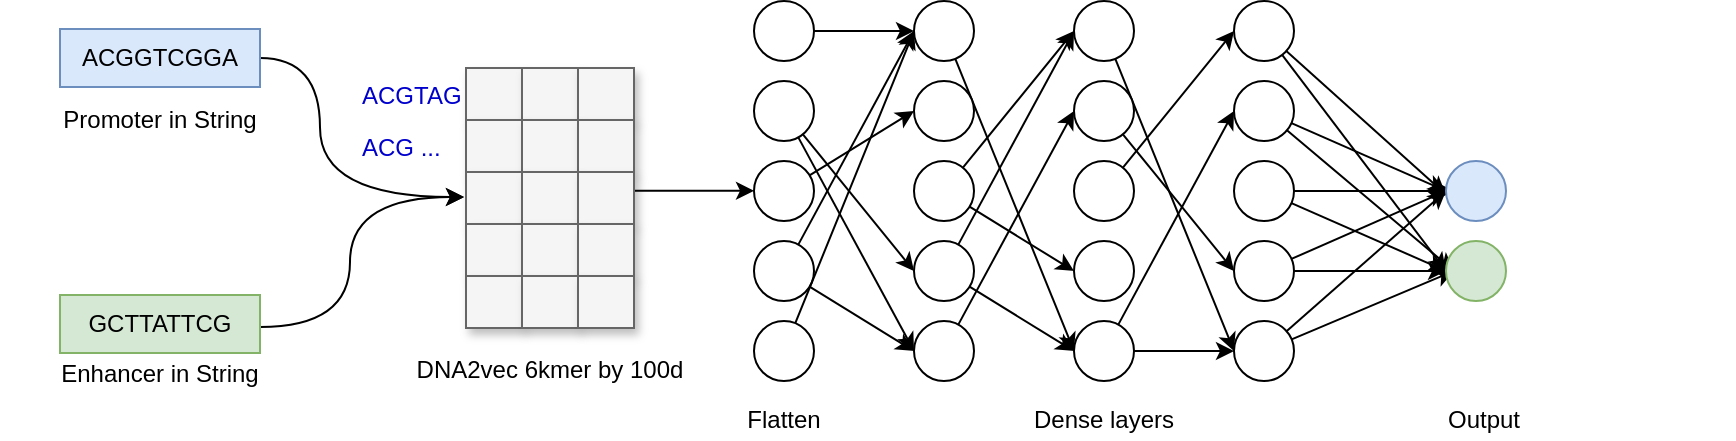 <mxfile version="14.8.5" type="github">
  <diagram id="gIogGsXuzQi1VI0tjLUq" name="Page-1">
    <mxGraphModel dx="569" dy="305" grid="1" gridSize="10" guides="1" tooltips="1" connect="1" arrows="1" fold="1" page="1" pageScale="1" pageWidth="4681" pageHeight="3300" math="0" shadow="0">
      <root>
        <mxCell id="0" />
        <mxCell id="1" parent="0" />
        <mxCell id="Njo-u3qWFfw8xSDJ6qZh-140" style="edgeStyle=none;rounded=0;orthogonalLoop=1;jettySize=auto;html=1;entryX=0;entryY=0.5;entryDx=0;entryDy=0;" edge="1" parent="1" source="Njo-u3qWFfw8xSDJ6qZh-141" target="Njo-u3qWFfw8xSDJ6qZh-153">
          <mxGeometry relative="1" as="geometry" />
        </mxCell>
        <mxCell id="Njo-u3qWFfw8xSDJ6qZh-141" value="" style="ellipse;whiteSpace=wrap;html=1;aspect=fixed;" vertex="1" parent="1">
          <mxGeometry x="660" y="228.5" width="30" height="30" as="geometry" />
        </mxCell>
        <mxCell id="Njo-u3qWFfw8xSDJ6qZh-142" style="edgeStyle=none;rounded=1;jumpSize=20;orthogonalLoop=1;jettySize=auto;html=1;entryX=0;entryY=0.5;entryDx=0;entryDy=0;strokeWidth=1;" edge="1" parent="1" source="Njo-u3qWFfw8xSDJ6qZh-144" target="Njo-u3qWFfw8xSDJ6qZh-162">
          <mxGeometry relative="1" as="geometry" />
        </mxCell>
        <mxCell id="Njo-u3qWFfw8xSDJ6qZh-143" style="edgeStyle=none;rounded=1;jumpSize=20;orthogonalLoop=1;jettySize=auto;html=1;entryX=0;entryY=0.5;entryDx=0;entryDy=0;strokeWidth=1;" edge="1" parent="1" source="Njo-u3qWFfw8xSDJ6qZh-144" target="Njo-u3qWFfw8xSDJ6qZh-160">
          <mxGeometry relative="1" as="geometry" />
        </mxCell>
        <mxCell id="Njo-u3qWFfw8xSDJ6qZh-144" value="" style="ellipse;whiteSpace=wrap;html=1;aspect=fixed;" vertex="1" parent="1">
          <mxGeometry x="660" y="268.5" width="30" height="30" as="geometry" />
        </mxCell>
        <mxCell id="Njo-u3qWFfw8xSDJ6qZh-145" style="rounded=1;jumpSize=20;orthogonalLoop=1;jettySize=auto;html=1;entryX=0;entryY=0.5;entryDx=0;entryDy=0;strokeWidth=1;" edge="1" parent="1" source="Njo-u3qWFfw8xSDJ6qZh-146" target="Njo-u3qWFfw8xSDJ6qZh-154">
          <mxGeometry relative="1" as="geometry" />
        </mxCell>
        <mxCell id="Njo-u3qWFfw8xSDJ6qZh-146" value="" style="ellipse;whiteSpace=wrap;html=1;aspect=fixed;" vertex="1" parent="1">
          <mxGeometry x="660" y="308.5" width="30" height="30" as="geometry" />
        </mxCell>
        <mxCell id="Njo-u3qWFfw8xSDJ6qZh-147" style="rounded=1;jumpSize=20;orthogonalLoop=1;jettySize=auto;html=1;entryX=0;entryY=0.5;entryDx=0;entryDy=0;strokeWidth=1;" edge="1" parent="1" source="Njo-u3qWFfw8xSDJ6qZh-149" target="Njo-u3qWFfw8xSDJ6qZh-153">
          <mxGeometry relative="1" as="geometry" />
        </mxCell>
        <mxCell id="Njo-u3qWFfw8xSDJ6qZh-148" style="edgeStyle=none;rounded=1;jumpSize=20;orthogonalLoop=1;jettySize=auto;html=1;entryX=0;entryY=0.5;entryDx=0;entryDy=0;strokeWidth=1;" edge="1" parent="1" source="Njo-u3qWFfw8xSDJ6qZh-149" target="Njo-u3qWFfw8xSDJ6qZh-162">
          <mxGeometry relative="1" as="geometry" />
        </mxCell>
        <mxCell id="Njo-u3qWFfw8xSDJ6qZh-149" value="" style="ellipse;whiteSpace=wrap;html=1;aspect=fixed;" vertex="1" parent="1">
          <mxGeometry x="660" y="348.5" width="30" height="30" as="geometry" />
        </mxCell>
        <mxCell id="Njo-u3qWFfw8xSDJ6qZh-150" style="edgeStyle=none;rounded=1;jumpSize=20;orthogonalLoop=1;jettySize=auto;html=1;entryX=0;entryY=0.5;entryDx=0;entryDy=0;strokeWidth=1;" edge="1" parent="1" source="Njo-u3qWFfw8xSDJ6qZh-151" target="Njo-u3qWFfw8xSDJ6qZh-153">
          <mxGeometry relative="1" as="geometry" />
        </mxCell>
        <mxCell id="Njo-u3qWFfw8xSDJ6qZh-151" value="" style="ellipse;whiteSpace=wrap;html=1;aspect=fixed;" vertex="1" parent="1">
          <mxGeometry x="660" y="388.5" width="30" height="30" as="geometry" />
        </mxCell>
        <mxCell id="Njo-u3qWFfw8xSDJ6qZh-152" style="edgeStyle=none;rounded=1;jumpSize=20;orthogonalLoop=1;jettySize=auto;html=1;entryX=0;entryY=0.5;entryDx=0;entryDy=0;strokeWidth=1;" edge="1" parent="1" source="Njo-u3qWFfw8xSDJ6qZh-153" target="Njo-u3qWFfw8xSDJ6qZh-174">
          <mxGeometry relative="1" as="geometry" />
        </mxCell>
        <mxCell id="Njo-u3qWFfw8xSDJ6qZh-153" value="" style="ellipse;whiteSpace=wrap;html=1;aspect=fixed;" vertex="1" parent="1">
          <mxGeometry x="740" y="228.5" width="30" height="30" as="geometry" />
        </mxCell>
        <mxCell id="Njo-u3qWFfw8xSDJ6qZh-154" value="" style="ellipse;whiteSpace=wrap;html=1;aspect=fixed;" vertex="1" parent="1">
          <mxGeometry x="740" y="268.5" width="30" height="30" as="geometry" />
        </mxCell>
        <mxCell id="Njo-u3qWFfw8xSDJ6qZh-155" style="edgeStyle=none;rounded=1;jumpSize=20;orthogonalLoop=1;jettySize=auto;html=1;entryX=0;entryY=0.5;entryDx=0;entryDy=0;strokeWidth=1;" edge="1" parent="1" source="Njo-u3qWFfw8xSDJ6qZh-157" target="Njo-u3qWFfw8xSDJ6qZh-171">
          <mxGeometry relative="1" as="geometry" />
        </mxCell>
        <mxCell id="Njo-u3qWFfw8xSDJ6qZh-156" style="edgeStyle=none;rounded=1;jumpSize=20;orthogonalLoop=1;jettySize=auto;html=1;entryX=0;entryY=0.5;entryDx=0;entryDy=0;strokeWidth=1;" edge="1" parent="1" source="Njo-u3qWFfw8xSDJ6qZh-157" target="Njo-u3qWFfw8xSDJ6qZh-166">
          <mxGeometry relative="1" as="geometry" />
        </mxCell>
        <mxCell id="Njo-u3qWFfw8xSDJ6qZh-157" value="" style="ellipse;whiteSpace=wrap;html=1;aspect=fixed;" vertex="1" parent="1">
          <mxGeometry x="740" y="308.5" width="30" height="30" as="geometry" />
        </mxCell>
        <mxCell id="Njo-u3qWFfw8xSDJ6qZh-158" style="edgeStyle=none;rounded=1;jumpSize=20;orthogonalLoop=1;jettySize=auto;html=1;entryX=0;entryY=0.5;entryDx=0;entryDy=0;strokeWidth=1;" edge="1" parent="1" source="Njo-u3qWFfw8xSDJ6qZh-160" target="Njo-u3qWFfw8xSDJ6qZh-166">
          <mxGeometry relative="1" as="geometry" />
        </mxCell>
        <mxCell id="Njo-u3qWFfw8xSDJ6qZh-159" style="edgeStyle=none;rounded=1;jumpSize=20;orthogonalLoop=1;jettySize=auto;html=1;entryX=0;entryY=0.5;entryDx=0;entryDy=0;strokeWidth=1;" edge="1" parent="1" source="Njo-u3qWFfw8xSDJ6qZh-160" target="Njo-u3qWFfw8xSDJ6qZh-174">
          <mxGeometry relative="1" as="geometry" />
        </mxCell>
        <mxCell id="Njo-u3qWFfw8xSDJ6qZh-160" value="" style="ellipse;whiteSpace=wrap;html=1;aspect=fixed;" vertex="1" parent="1">
          <mxGeometry x="740" y="348.5" width="30" height="30" as="geometry" />
        </mxCell>
        <mxCell id="Njo-u3qWFfw8xSDJ6qZh-161" style="edgeStyle=none;rounded=1;jumpSize=20;orthogonalLoop=1;jettySize=auto;html=1;entryX=0;entryY=0.5;entryDx=0;entryDy=0;strokeWidth=1;" edge="1" parent="1" source="Njo-u3qWFfw8xSDJ6qZh-162" target="Njo-u3qWFfw8xSDJ6qZh-168">
          <mxGeometry relative="1" as="geometry" />
        </mxCell>
        <mxCell id="Njo-u3qWFfw8xSDJ6qZh-162" value="" style="ellipse;whiteSpace=wrap;html=1;aspect=fixed;" vertex="1" parent="1">
          <mxGeometry x="740" y="388.5" width="30" height="30" as="geometry" />
        </mxCell>
        <mxCell id="Njo-u3qWFfw8xSDJ6qZh-163" value="Dense layers" style="text;html=1;strokeColor=none;fillColor=none;align=center;verticalAlign=middle;whiteSpace=wrap;rounded=0;" vertex="1" parent="1">
          <mxGeometry x="710" y="427.5" width="250" height="20" as="geometry" />
        </mxCell>
        <mxCell id="Njo-u3qWFfw8xSDJ6qZh-164" value="Flatten" style="text;html=1;strokeColor=none;fillColor=none;align=center;verticalAlign=middle;whiteSpace=wrap;rounded=0;" vertex="1" parent="1">
          <mxGeometry x="550" y="427.5" width="250" height="20" as="geometry" />
        </mxCell>
        <mxCell id="Njo-u3qWFfw8xSDJ6qZh-165" style="edgeStyle=none;rounded=1;jumpSize=20;orthogonalLoop=1;jettySize=auto;html=1;entryX=0;entryY=0.5;entryDx=0;entryDy=0;strokeWidth=1;" edge="1" parent="1" source="Njo-u3qWFfw8xSDJ6qZh-166" target="Njo-u3qWFfw8xSDJ6qZh-189">
          <mxGeometry relative="1" as="geometry" />
        </mxCell>
        <mxCell id="Njo-u3qWFfw8xSDJ6qZh-166" value="" style="ellipse;whiteSpace=wrap;html=1;aspect=fixed;" vertex="1" parent="1">
          <mxGeometry x="820" y="228.5" width="30" height="30" as="geometry" />
        </mxCell>
        <mxCell id="Njo-u3qWFfw8xSDJ6qZh-167" style="edgeStyle=none;rounded=1;jumpSize=20;orthogonalLoop=1;jettySize=auto;html=1;entryX=0;entryY=0.5;entryDx=0;entryDy=0;strokeWidth=1;" edge="1" parent="1" source="Njo-u3qWFfw8xSDJ6qZh-168" target="Njo-u3qWFfw8xSDJ6qZh-186">
          <mxGeometry relative="1" as="geometry" />
        </mxCell>
        <mxCell id="Njo-u3qWFfw8xSDJ6qZh-168" value="" style="ellipse;whiteSpace=wrap;html=1;aspect=fixed;" vertex="1" parent="1">
          <mxGeometry x="820" y="268.5" width="30" height="30" as="geometry" />
        </mxCell>
        <mxCell id="Njo-u3qWFfw8xSDJ6qZh-169" style="edgeStyle=none;rounded=1;jumpSize=20;orthogonalLoop=1;jettySize=auto;html=1;entryX=0;entryY=0.5;entryDx=0;entryDy=0;strokeWidth=1;" edge="1" parent="1" source="Njo-u3qWFfw8xSDJ6qZh-170" target="Njo-u3qWFfw8xSDJ6qZh-177">
          <mxGeometry relative="1" as="geometry" />
        </mxCell>
        <mxCell id="Njo-u3qWFfw8xSDJ6qZh-170" value="" style="ellipse;whiteSpace=wrap;html=1;aspect=fixed;" vertex="1" parent="1">
          <mxGeometry x="820" y="308.5" width="30" height="30" as="geometry" />
        </mxCell>
        <mxCell id="Njo-u3qWFfw8xSDJ6qZh-171" value="" style="ellipse;whiteSpace=wrap;html=1;aspect=fixed;" vertex="1" parent="1">
          <mxGeometry x="820" y="348.5" width="30" height="30" as="geometry" />
        </mxCell>
        <mxCell id="Njo-u3qWFfw8xSDJ6qZh-172" style="edgeStyle=none;rounded=1;jumpSize=20;orthogonalLoop=1;jettySize=auto;html=1;entryX=0;entryY=0.5;entryDx=0;entryDy=0;strokeWidth=1;" edge="1" parent="1" source="Njo-u3qWFfw8xSDJ6qZh-174" target="Njo-u3qWFfw8xSDJ6qZh-180">
          <mxGeometry relative="1" as="geometry" />
        </mxCell>
        <mxCell id="Njo-u3qWFfw8xSDJ6qZh-173" style="edgeStyle=none;rounded=1;jumpSize=20;orthogonalLoop=1;jettySize=auto;html=1;entryX=0;entryY=0.5;entryDx=0;entryDy=0;strokeWidth=1;" edge="1" parent="1" source="Njo-u3qWFfw8xSDJ6qZh-174" target="Njo-u3qWFfw8xSDJ6qZh-189">
          <mxGeometry relative="1" as="geometry" />
        </mxCell>
        <mxCell id="Njo-u3qWFfw8xSDJ6qZh-174" value="" style="ellipse;whiteSpace=wrap;html=1;aspect=fixed;" vertex="1" parent="1">
          <mxGeometry x="820" y="388.5" width="30" height="30" as="geometry" />
        </mxCell>
        <mxCell id="Njo-u3qWFfw8xSDJ6qZh-175" style="edgeStyle=none;rounded=1;jumpSize=20;orthogonalLoop=1;jettySize=auto;html=1;entryX=0;entryY=0.5;entryDx=0;entryDy=0;strokeWidth=1;" edge="1" parent="1" source="Njo-u3qWFfw8xSDJ6qZh-177" target="Njo-u3qWFfw8xSDJ6qZh-192">
          <mxGeometry relative="1" as="geometry" />
        </mxCell>
        <mxCell id="Njo-u3qWFfw8xSDJ6qZh-176" style="edgeStyle=none;rounded=1;jumpSize=20;orthogonalLoop=1;jettySize=auto;html=1;strokeWidth=1;entryX=-0.001;entryY=0.557;entryDx=0;entryDy=0;entryPerimeter=0;" edge="1" parent="1" source="Njo-u3qWFfw8xSDJ6qZh-177" target="Njo-u3qWFfw8xSDJ6qZh-191">
          <mxGeometry relative="1" as="geometry">
            <mxPoint x="1000" y="323.5" as="targetPoint" />
          </mxGeometry>
        </mxCell>
        <mxCell id="Njo-u3qWFfw8xSDJ6qZh-177" value="" style="ellipse;whiteSpace=wrap;html=1;aspect=fixed;" vertex="1" parent="1">
          <mxGeometry x="900" y="228.5" width="30" height="30" as="geometry" />
        </mxCell>
        <mxCell id="Njo-u3qWFfw8xSDJ6qZh-178" style="edgeStyle=none;rounded=1;jumpSize=20;orthogonalLoop=1;jettySize=auto;html=1;entryX=0;entryY=0.5;entryDx=0;entryDy=0;strokeWidth=1;" edge="1" parent="1" source="Njo-u3qWFfw8xSDJ6qZh-180" target="Njo-u3qWFfw8xSDJ6qZh-191">
          <mxGeometry relative="1" as="geometry" />
        </mxCell>
        <mxCell id="Njo-u3qWFfw8xSDJ6qZh-179" style="edgeStyle=none;rounded=1;jumpSize=20;orthogonalLoop=1;jettySize=auto;html=1;strokeWidth=1;" edge="1" parent="1" source="Njo-u3qWFfw8xSDJ6qZh-180">
          <mxGeometry relative="1" as="geometry">
            <mxPoint x="1010" y="363.5" as="targetPoint" />
          </mxGeometry>
        </mxCell>
        <mxCell id="Njo-u3qWFfw8xSDJ6qZh-180" value="" style="ellipse;whiteSpace=wrap;html=1;aspect=fixed;" vertex="1" parent="1">
          <mxGeometry x="900" y="268.5" width="30" height="30" as="geometry" />
        </mxCell>
        <mxCell id="Njo-u3qWFfw8xSDJ6qZh-181" style="edgeStyle=none;rounded=1;jumpSize=20;orthogonalLoop=1;jettySize=auto;html=1;entryX=0;entryY=0.5;entryDx=0;entryDy=0;strokeWidth=1;" edge="1" parent="1" source="Njo-u3qWFfw8xSDJ6qZh-183" target="Njo-u3qWFfw8xSDJ6qZh-192">
          <mxGeometry relative="1" as="geometry" />
        </mxCell>
        <mxCell id="Njo-u3qWFfw8xSDJ6qZh-182" style="edgeStyle=none;rounded=1;jumpSize=20;orthogonalLoop=1;jettySize=auto;html=1;strokeWidth=1;" edge="1" parent="1" source="Njo-u3qWFfw8xSDJ6qZh-183">
          <mxGeometry relative="1" as="geometry">
            <mxPoint x="1010" y="323.5" as="targetPoint" />
          </mxGeometry>
        </mxCell>
        <mxCell id="Njo-u3qWFfw8xSDJ6qZh-183" value="" style="ellipse;whiteSpace=wrap;html=1;aspect=fixed;" vertex="1" parent="1">
          <mxGeometry x="900" y="308.5" width="30" height="30" as="geometry" />
        </mxCell>
        <mxCell id="Njo-u3qWFfw8xSDJ6qZh-184" style="edgeStyle=none;rounded=1;jumpSize=20;orthogonalLoop=1;jettySize=auto;html=1;entryX=0;entryY=0.5;entryDx=0;entryDy=0;strokeWidth=1;" edge="1" parent="1" source="Njo-u3qWFfw8xSDJ6qZh-186" target="Njo-u3qWFfw8xSDJ6qZh-191">
          <mxGeometry relative="1" as="geometry" />
        </mxCell>
        <mxCell id="Njo-u3qWFfw8xSDJ6qZh-185" style="edgeStyle=none;rounded=1;jumpSize=20;orthogonalLoop=1;jettySize=auto;html=1;strokeWidth=1;entryX=0;entryY=0.5;entryDx=0;entryDy=0;" edge="1" parent="1" source="Njo-u3qWFfw8xSDJ6qZh-186" target="Njo-u3qWFfw8xSDJ6qZh-192">
          <mxGeometry relative="1" as="geometry">
            <mxPoint x="1000" y="363.5" as="targetPoint" />
          </mxGeometry>
        </mxCell>
        <mxCell id="Njo-u3qWFfw8xSDJ6qZh-186" value="" style="ellipse;whiteSpace=wrap;html=1;aspect=fixed;" vertex="1" parent="1">
          <mxGeometry x="900" y="348.5" width="30" height="30" as="geometry" />
        </mxCell>
        <mxCell id="Njo-u3qWFfw8xSDJ6qZh-187" style="edgeStyle=none;rounded=1;jumpSize=20;orthogonalLoop=1;jettySize=auto;html=1;strokeWidth=1;" edge="1" parent="1" source="Njo-u3qWFfw8xSDJ6qZh-189">
          <mxGeometry relative="1" as="geometry">
            <mxPoint x="1010" y="363.5" as="targetPoint" />
          </mxGeometry>
        </mxCell>
        <mxCell id="Njo-u3qWFfw8xSDJ6qZh-188" style="edgeStyle=none;rounded=1;jumpSize=20;orthogonalLoop=1;jettySize=auto;html=1;strokeWidth=1;entryX=0;entryY=0.5;entryDx=0;entryDy=0;" edge="1" parent="1" source="Njo-u3qWFfw8xSDJ6qZh-189" target="Njo-u3qWFfw8xSDJ6qZh-191">
          <mxGeometry relative="1" as="geometry">
            <mxPoint x="1000" y="323.5" as="targetPoint" />
          </mxGeometry>
        </mxCell>
        <mxCell id="Njo-u3qWFfw8xSDJ6qZh-189" value="" style="ellipse;whiteSpace=wrap;html=1;aspect=fixed;" vertex="1" parent="1">
          <mxGeometry x="900" y="388.5" width="30" height="30" as="geometry" />
        </mxCell>
        <mxCell id="Njo-u3qWFfw8xSDJ6qZh-190" value="&lt;div&gt;Output&lt;/div&gt;" style="text;html=1;strokeColor=none;fillColor=none;align=center;verticalAlign=middle;whiteSpace=wrap;rounded=0;" vertex="1" parent="1">
          <mxGeometry x="900" y="427.5" width="250" height="20" as="geometry" />
        </mxCell>
        <mxCell id="Njo-u3qWFfw8xSDJ6qZh-191" value="" style="ellipse;whiteSpace=wrap;html=1;aspect=fixed;fillColor=#dae8fc;strokeColor=#6c8ebf;" vertex="1" parent="1">
          <mxGeometry x="1006" y="308.5" width="30" height="30" as="geometry" />
        </mxCell>
        <mxCell id="Njo-u3qWFfw8xSDJ6qZh-192" value="" style="ellipse;whiteSpace=wrap;html=1;aspect=fixed;fillColor=#d5e8d4;strokeColor=#82b366;" vertex="1" parent="1">
          <mxGeometry x="1006" y="348.5" width="30" height="30" as="geometry" />
        </mxCell>
        <mxCell id="Njo-u3qWFfw8xSDJ6qZh-193" style="edgeStyle=orthogonalEdgeStyle;curved=1;rounded=0;orthogonalLoop=1;jettySize=auto;html=1;entryX=0;entryY=0;entryDx=0;entryDy=0;exitX=1;exitY=0.5;exitDx=0;exitDy=0;" edge="1" parent="1">
          <mxGeometry relative="1" as="geometry">
            <Array as="points">
              <mxPoint x="443" y="257.5" />
              <mxPoint x="443" y="326.5" />
            </Array>
            <mxPoint x="413" y="257" as="sourcePoint" />
            <mxPoint x="515" y="326.5" as="targetPoint" />
          </mxGeometry>
        </mxCell>
        <mxCell id="Njo-u3qWFfw8xSDJ6qZh-194" value="&lt;div&gt;Promoter in String&lt;/div&gt;" style="text;html=1;strokeColor=none;fillColor=none;align=center;verticalAlign=middle;whiteSpace=wrap;rounded=0;" vertex="1" parent="1">
          <mxGeometry x="283" y="277.5" width="160" height="20" as="geometry" />
        </mxCell>
        <mxCell id="Njo-u3qWFfw8xSDJ6qZh-195" style="edgeStyle=orthogonalEdgeStyle;curved=1;rounded=0;orthogonalLoop=1;jettySize=auto;html=1;entryX=0;entryY=0;entryDx=0;entryDy=0;exitX=1;exitY=0.5;exitDx=0;exitDy=0;" edge="1" parent="1">
          <mxGeometry relative="1" as="geometry">
            <Array as="points">
              <mxPoint x="458" y="391.5" />
              <mxPoint x="458" y="326.5" />
            </Array>
            <mxPoint x="413" y="391.5" as="sourcePoint" />
            <mxPoint x="515" y="326.5" as="targetPoint" />
          </mxGeometry>
        </mxCell>
        <mxCell id="Njo-u3qWFfw8xSDJ6qZh-196" value="&lt;div&gt;Enhancer in String&lt;/div&gt;" style="text;html=1;strokeColor=none;fillColor=none;align=center;verticalAlign=middle;whiteSpace=wrap;rounded=0;" vertex="1" parent="1">
          <mxGeometry x="283" y="404.5" width="160" height="20" as="geometry" />
        </mxCell>
        <mxCell id="Njo-u3qWFfw8xSDJ6qZh-198" style="edgeStyle=orthogonalEdgeStyle;rounded=0;orthogonalLoop=1;jettySize=auto;html=1;" edge="1" parent="1">
          <mxGeometry relative="1" as="geometry">
            <mxPoint x="597" y="323.4" as="sourcePoint" />
            <mxPoint x="660" y="323.36" as="targetPoint" />
            <Array as="points">
              <mxPoint x="660" y="323.36" />
            </Array>
          </mxGeometry>
        </mxCell>
        <mxCell id="Njo-u3qWFfw8xSDJ6qZh-214" value="&lt;div&gt;ACGGTCGGA&lt;/div&gt;" style="text;html=1;strokeColor=#6c8ebf;fillColor=#dae8fc;align=center;verticalAlign=middle;whiteSpace=wrap;rounded=0;" vertex="1" parent="1">
          <mxGeometry x="313" y="242.5" width="100" height="29" as="geometry" />
        </mxCell>
        <mxCell id="Njo-u3qWFfw8xSDJ6qZh-215" value="GCTTATTCG" style="text;html=1;strokeColor=#82b366;fillColor=#d5e8d4;align=center;verticalAlign=middle;whiteSpace=wrap;rounded=0;" vertex="1" parent="1">
          <mxGeometry x="313" y="375.5" width="100" height="29" as="geometry" />
        </mxCell>
        <mxCell id="Njo-u3qWFfw8xSDJ6qZh-216" value="" style="rounded=0;whiteSpace=wrap;html=1;shadow=1;glass=0;sketch=0;fillColor=#f5f5f5;strokeColor=#666666;fontColor=#333333;" vertex="1" parent="1">
          <mxGeometry x="516" y="262" width="28" height="26" as="geometry" />
        </mxCell>
        <mxCell id="Njo-u3qWFfw8xSDJ6qZh-217" value="DNA2vec 6kmer by 100d" style="text;html=1;strokeColor=none;fillColor=none;align=center;verticalAlign=middle;whiteSpace=wrap;rounded=0;" vertex="1" parent="1">
          <mxGeometry x="478" y="403" width="160" height="20" as="geometry" />
        </mxCell>
        <mxCell id="Njo-u3qWFfw8xSDJ6qZh-218" value="" style="rounded=0;whiteSpace=wrap;html=1;shadow=1;glass=0;sketch=0;fillColor=#f5f5f5;strokeColor=#666666;fontColor=#333333;" vertex="1" parent="1">
          <mxGeometry x="544" y="262" width="28" height="26" as="geometry" />
        </mxCell>
        <mxCell id="Njo-u3qWFfw8xSDJ6qZh-219" value="" style="rounded=0;whiteSpace=wrap;html=1;shadow=1;glass=0;sketch=0;fillColor=#f5f5f5;strokeColor=#666666;fontColor=#333333;" vertex="1" parent="1">
          <mxGeometry x="572" y="262" width="28" height="26" as="geometry" />
        </mxCell>
        <mxCell id="Njo-u3qWFfw8xSDJ6qZh-220" value="" style="rounded=0;whiteSpace=wrap;html=1;shadow=1;glass=0;sketch=0;fillColor=#f5f5f5;strokeColor=#666666;fontColor=#333333;" vertex="1" parent="1">
          <mxGeometry x="516" y="288" width="28" height="26" as="geometry" />
        </mxCell>
        <mxCell id="Njo-u3qWFfw8xSDJ6qZh-221" value="" style="rounded=0;whiteSpace=wrap;html=1;shadow=1;glass=0;sketch=0;fillColor=#f5f5f5;strokeColor=#666666;fontColor=#333333;" vertex="1" parent="1">
          <mxGeometry x="544" y="288" width="28" height="26" as="geometry" />
        </mxCell>
        <mxCell id="Njo-u3qWFfw8xSDJ6qZh-222" value="" style="rounded=0;whiteSpace=wrap;html=1;shadow=1;glass=0;sketch=0;fillColor=#f5f5f5;strokeColor=#666666;fontColor=#333333;" vertex="1" parent="1">
          <mxGeometry x="572" y="288" width="28" height="26" as="geometry" />
        </mxCell>
        <mxCell id="Njo-u3qWFfw8xSDJ6qZh-223" value="" style="rounded=0;whiteSpace=wrap;html=1;shadow=1;glass=0;sketch=0;fillColor=#f5f5f5;strokeColor=#666666;fontColor=#333333;" vertex="1" parent="1">
          <mxGeometry x="516" y="314" width="28" height="26" as="geometry" />
        </mxCell>
        <mxCell id="Njo-u3qWFfw8xSDJ6qZh-224" value="" style="rounded=0;whiteSpace=wrap;html=1;shadow=1;glass=0;sketch=0;fillColor=#f5f5f5;strokeColor=#666666;fontColor=#333333;" vertex="1" parent="1">
          <mxGeometry x="544" y="314" width="28" height="26" as="geometry" />
        </mxCell>
        <mxCell id="Njo-u3qWFfw8xSDJ6qZh-225" value="" style="rounded=0;whiteSpace=wrap;html=1;shadow=1;glass=0;sketch=0;fillColor=#f5f5f5;strokeColor=#666666;fontColor=#333333;" vertex="1" parent="1">
          <mxGeometry x="572" y="314" width="28" height="26" as="geometry" />
        </mxCell>
        <mxCell id="Njo-u3qWFfw8xSDJ6qZh-226" value="" style="rounded=0;whiteSpace=wrap;html=1;shadow=1;glass=0;sketch=0;fillColor=#f5f5f5;strokeColor=#666666;fontColor=#333333;" vertex="1" parent="1">
          <mxGeometry x="516" y="340" width="28" height="26" as="geometry" />
        </mxCell>
        <mxCell id="Njo-u3qWFfw8xSDJ6qZh-227" value="" style="rounded=0;whiteSpace=wrap;html=1;shadow=1;glass=0;sketch=0;fillColor=#f5f5f5;strokeColor=#666666;fontColor=#333333;" vertex="1" parent="1">
          <mxGeometry x="544" y="340" width="28" height="26" as="geometry" />
        </mxCell>
        <mxCell id="Njo-u3qWFfw8xSDJ6qZh-228" value="" style="rounded=0;whiteSpace=wrap;html=1;shadow=1;glass=0;sketch=0;fillColor=#f5f5f5;strokeColor=#666666;fontColor=#333333;" vertex="1" parent="1">
          <mxGeometry x="572" y="340" width="28" height="26" as="geometry" />
        </mxCell>
        <mxCell id="Njo-u3qWFfw8xSDJ6qZh-229" value="" style="rounded=0;whiteSpace=wrap;html=1;shadow=1;glass=0;sketch=0;fillColor=#f5f5f5;strokeColor=#666666;fontColor=#333333;" vertex="1" parent="1">
          <mxGeometry x="516" y="366" width="28" height="26" as="geometry" />
        </mxCell>
        <mxCell id="Njo-u3qWFfw8xSDJ6qZh-230" value="" style="rounded=0;whiteSpace=wrap;html=1;shadow=1;glass=0;sketch=0;fillColor=#f5f5f5;strokeColor=#666666;fontColor=#333333;" vertex="1" parent="1">
          <mxGeometry x="544" y="366" width="28" height="26" as="geometry" />
        </mxCell>
        <mxCell id="Njo-u3qWFfw8xSDJ6qZh-231" value="" style="rounded=0;whiteSpace=wrap;html=1;shadow=1;glass=0;sketch=0;fillColor=#f5f5f5;strokeColor=#666666;fontColor=#333333;" vertex="1" parent="1">
          <mxGeometry x="572" y="366" width="28" height="26" as="geometry" />
        </mxCell>
        <mxCell id="Njo-u3qWFfw8xSDJ6qZh-232" value="&lt;font color=&quot;#0000CC&quot;&gt;ACGTAG&lt;/font&gt;" style="text;whiteSpace=wrap;html=1;" vertex="1" parent="1">
          <mxGeometry x="462" y="262" width="70" height="30" as="geometry" />
        </mxCell>
        <mxCell id="Njo-u3qWFfw8xSDJ6qZh-233" value="&lt;font color=&quot;#0000CC&quot;&gt;ACG ...&lt;/font&gt;" style="text;whiteSpace=wrap;html=1;" vertex="1" parent="1">
          <mxGeometry x="462" y="288" width="70" height="30" as="geometry" />
        </mxCell>
      </root>
    </mxGraphModel>
  </diagram>
</mxfile>
